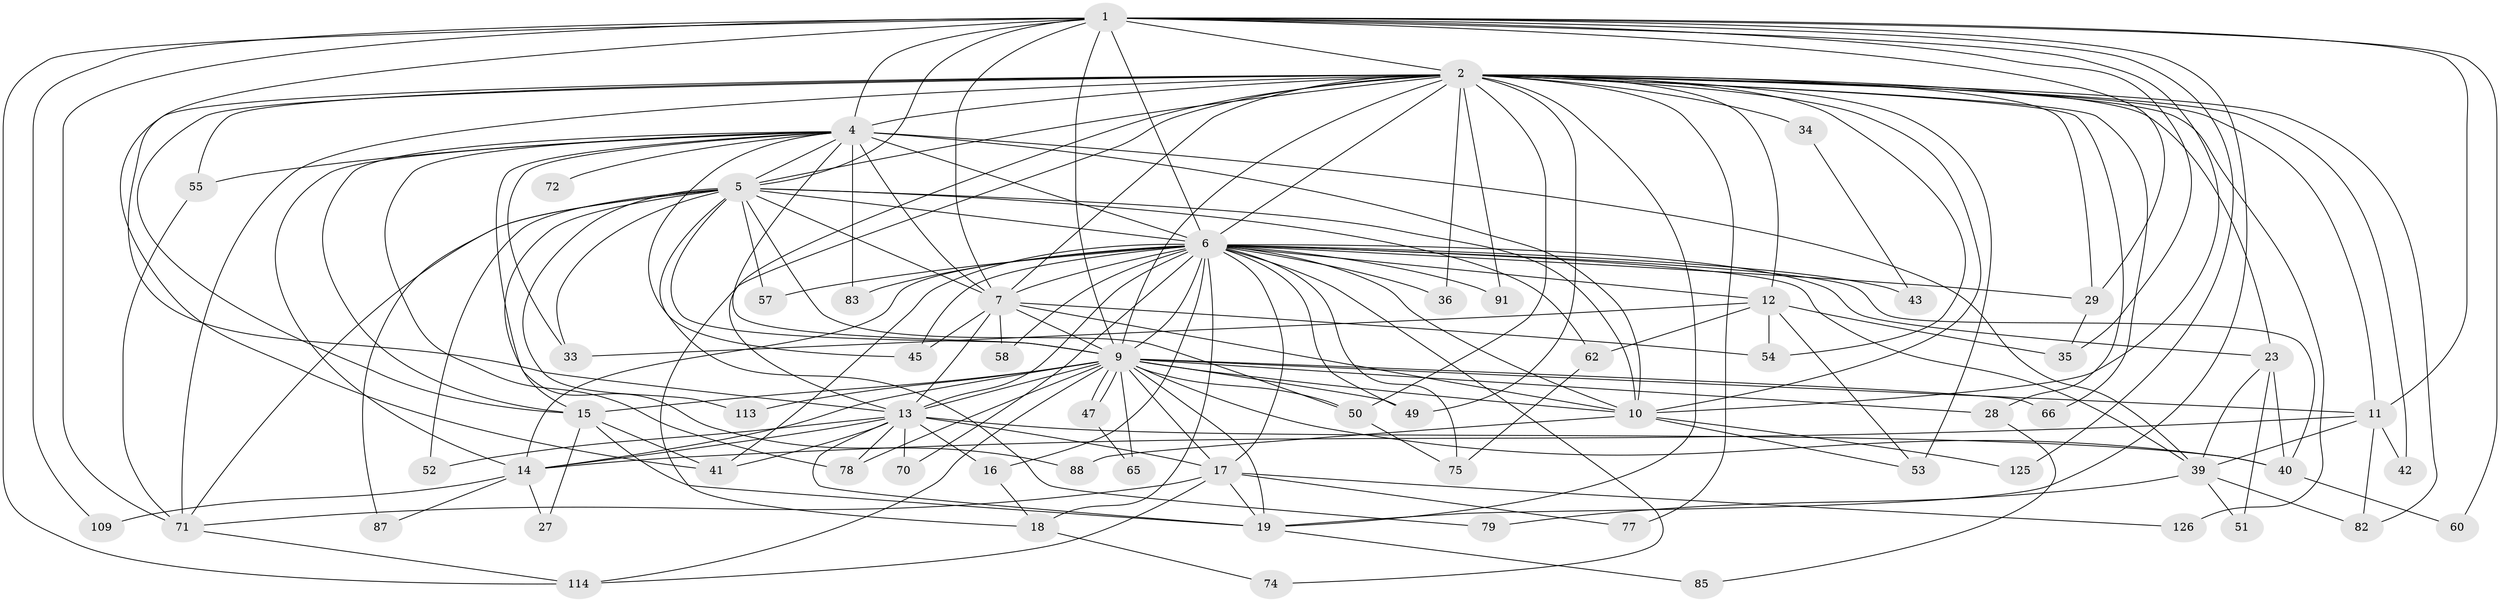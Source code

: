 // original degree distribution, {21: 0.015625, 30: 0.0078125, 16: 0.0078125, 19: 0.0078125, 22: 0.0078125, 14: 0.015625, 23: 0.0078125, 29: 0.0078125, 13: 0.0078125, 9: 0.0078125, 7: 0.0078125, 8: 0.0234375, 6: 0.046875, 3: 0.203125, 4: 0.078125, 5: 0.015625, 2: 0.53125}
// Generated by graph-tools (version 1.1) at 2025/14/03/09/25 04:14:04]
// undirected, 64 vertices, 175 edges
graph export_dot {
graph [start="1"]
  node [color=gray90,style=filled];
  1;
  2 [super="+25+20+3"];
  4 [super="+30+21+24+64+86"];
  5;
  6 [super="+31+37+118+121+115+8+26"];
  7;
  9 [super="+22+63"];
  10;
  11 [super="+100+128+108"];
  12;
  13 [super="+96"];
  14;
  15 [super="+73+104+61"];
  16;
  17;
  18 [super="+102"];
  19 [super="+56+98+80"];
  23 [super="+110+123+117"];
  27;
  28;
  29 [super="+99+90"];
  33 [super="+106"];
  34;
  35 [super="+68"];
  36;
  39 [super="+67"];
  40 [super="+59"];
  41 [super="+84"];
  42;
  43;
  45 [super="+107+124+95"];
  47;
  49 [super="+69"];
  50 [super="+120"];
  51;
  52;
  53 [super="+101"];
  54;
  55;
  57;
  58;
  60;
  62;
  65;
  66;
  70;
  71 [super="+119+97+76"];
  72;
  74;
  75 [super="+92"];
  77;
  78;
  79;
  82 [super="+105"];
  83;
  85;
  87;
  88;
  91;
  109;
  113;
  114 [super="+116"];
  125;
  126;
  1 -- 2 [weight=2];
  1 -- 4;
  1 -- 5;
  1 -- 6 [weight=4];
  1 -- 7;
  1 -- 9;
  1 -- 10;
  1 -- 11;
  1 -- 13;
  1 -- 19;
  1 -- 29;
  1 -- 35;
  1 -- 60;
  1 -- 109;
  1 -- 114;
  1 -- 125;
  1 -- 71;
  2 -- 4 [weight=4];
  2 -- 5 [weight=2];
  2 -- 6 [weight=5];
  2 -- 7 [weight=2];
  2 -- 9 [weight=2];
  2 -- 10 [weight=2];
  2 -- 12;
  2 -- 18;
  2 -- 23 [weight=2];
  2 -- 28 [weight=2];
  2 -- 34 [weight=2];
  2 -- 55;
  2 -- 66;
  2 -- 71;
  2 -- 77;
  2 -- 82;
  2 -- 126;
  2 -- 50;
  2 -- 41;
  2 -- 49;
  2 -- 13;
  2 -- 29 [weight=2];
  2 -- 19;
  2 -- 54;
  2 -- 42;
  2 -- 11 [weight=2];
  2 -- 36;
  2 -- 53;
  2 -- 91;
  2 -- 15;
  4 -- 5;
  4 -- 6 [weight=5];
  4 -- 7;
  4 -- 9;
  4 -- 10;
  4 -- 14;
  4 -- 83;
  4 -- 88;
  4 -- 15;
  4 -- 33 [weight=2];
  4 -- 72 [weight=2];
  4 -- 78;
  4 -- 45;
  4 -- 55;
  4 -- 39;
  5 -- 6 [weight=2];
  5 -- 7;
  5 -- 9;
  5 -- 10;
  5 -- 15;
  5 -- 50;
  5 -- 52;
  5 -- 57;
  5 -- 62;
  5 -- 71;
  5 -- 79;
  5 -- 87;
  5 -- 113;
  5 -- 33;
  6 -- 7 [weight=2];
  6 -- 9 [weight=4];
  6 -- 10 [weight=3];
  6 -- 29 [weight=2];
  6 -- 36;
  6 -- 41;
  6 -- 91;
  6 -- 13;
  6 -- 83;
  6 -- 45 [weight=3];
  6 -- 14;
  6 -- 74;
  6 -- 12;
  6 -- 75;
  6 -- 16;
  6 -- 23;
  6 -- 39;
  6 -- 43;
  6 -- 49;
  6 -- 57;
  6 -- 58;
  6 -- 17;
  6 -- 70;
  6 -- 18;
  6 -- 40;
  7 -- 9;
  7 -- 10;
  7 -- 13;
  7 -- 54;
  7 -- 58;
  7 -- 45 [weight=2];
  9 -- 10;
  9 -- 15;
  9 -- 17;
  9 -- 19 [weight=2];
  9 -- 28;
  9 -- 40;
  9 -- 47;
  9 -- 47;
  9 -- 49;
  9 -- 50;
  9 -- 65;
  9 -- 66;
  9 -- 78;
  9 -- 113;
  9 -- 114;
  9 -- 13;
  9 -- 11 [weight=2];
  9 -- 14;
  10 -- 53;
  10 -- 88;
  10 -- 125;
  11 -- 39;
  11 -- 42;
  11 -- 82;
  11 -- 14;
  12 -- 33;
  12 -- 53;
  12 -- 54;
  12 -- 62;
  12 -- 35;
  13 -- 14;
  13 -- 16;
  13 -- 17;
  13 -- 40;
  13 -- 41;
  13 -- 52;
  13 -- 70;
  13 -- 78;
  13 -- 19 [weight=2];
  14 -- 27;
  14 -- 87;
  14 -- 109;
  15 -- 27;
  15 -- 19;
  15 -- 41;
  16 -- 18;
  17 -- 77;
  17 -- 114;
  17 -- 126;
  17 -- 19;
  17 -- 71;
  18 -- 74;
  19 -- 85;
  23 -- 51;
  23 -- 40;
  23 -- 39;
  28 -- 85;
  29 -- 35;
  34 -- 43;
  39 -- 51;
  39 -- 79;
  39 -- 82;
  40 -- 60;
  47 -- 65;
  50 -- 75;
  55 -- 71;
  62 -- 75;
  71 -- 114;
}
